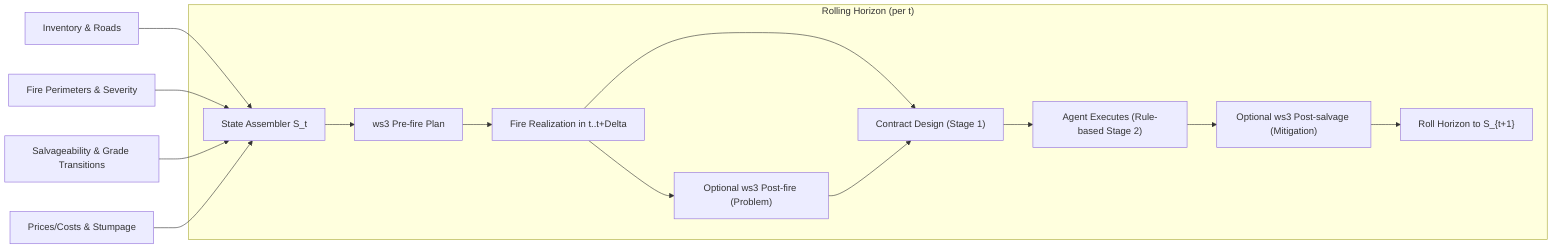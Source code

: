 flowchart LR
  A["Inventory & Roads"] --> S["State Assembler S_t"]
  B["Fire Perimeters & Severity"] --> S
  C["Salvageability & Grade Transitions"] --> S
  D["Prices/Costs & Stumpage"] --> S

  subgraph RH["Rolling Horizon (per t)"]
    direction TB
    S --> P1["ws3 Pre-fire Plan"]
    P1 --> F["Fire Realization in t..t+Delta"]
    F --> P2["Optional ws3 Post-fire (Problem)"]
    F --> K["Contract Design (Stage 1)"]
    P2 --> K
    K --> R["Agent Executes (Rule-based Stage 2)"]
    R --> P3["Optional ws3 Post-salvage (Mitigation)"]
    P3 --> Snext["Roll Horizon to S_{t+1}"]
  end